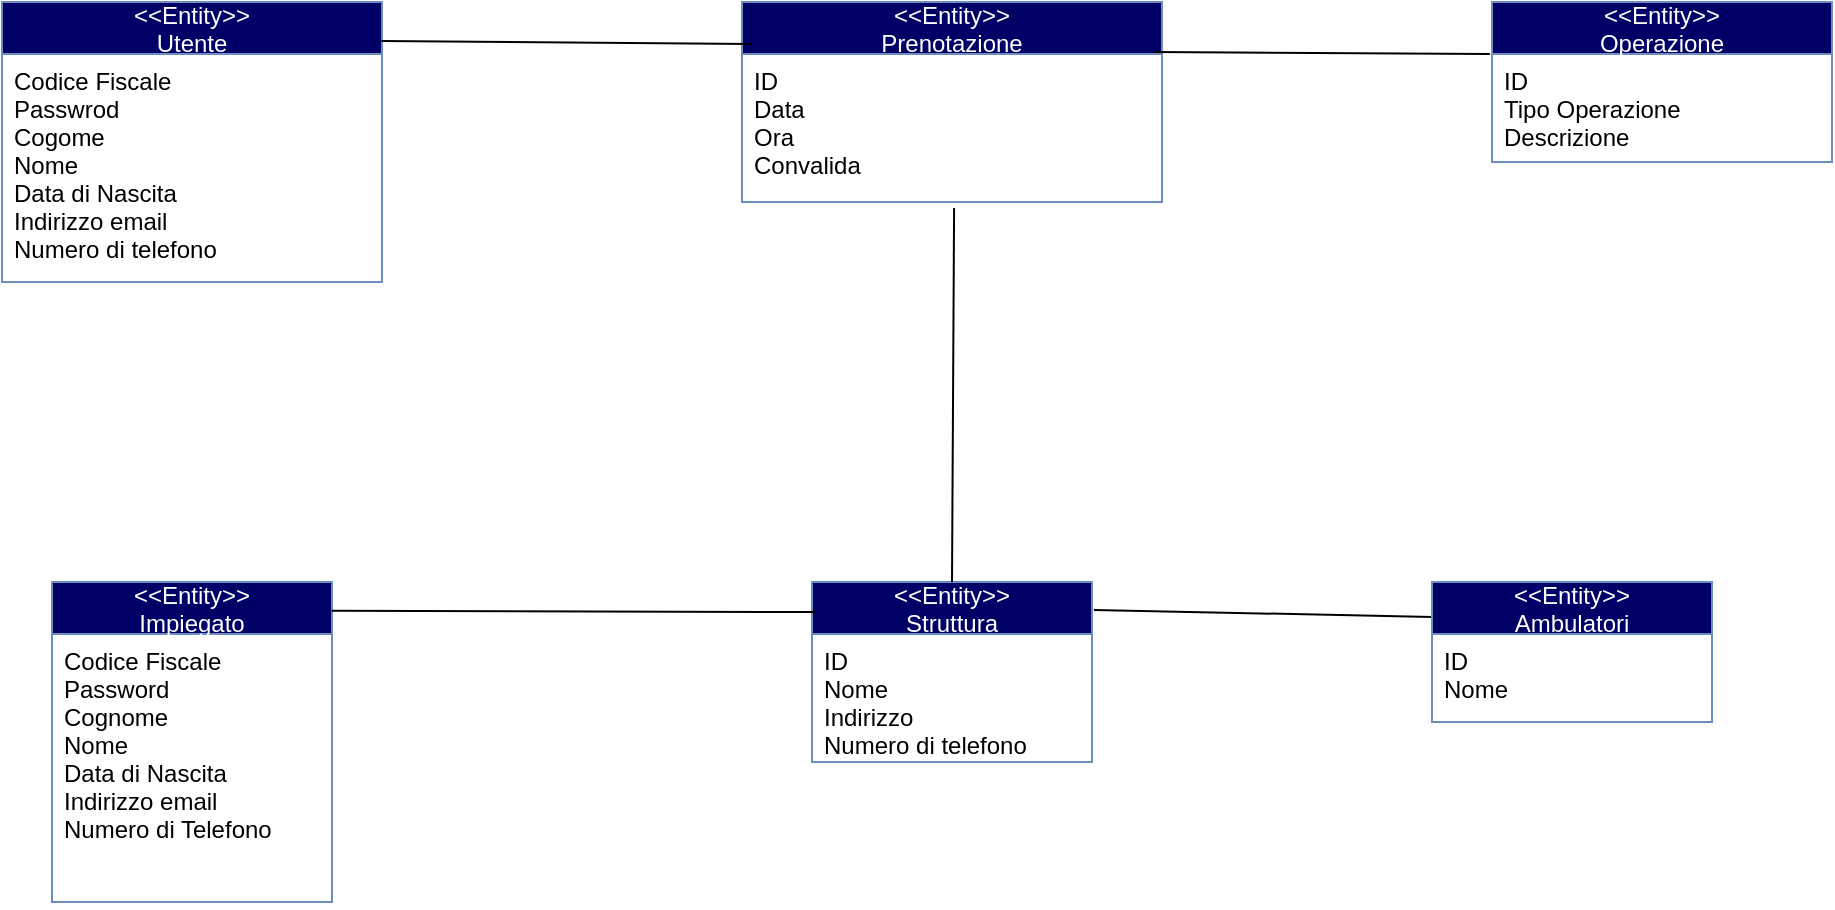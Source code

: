 <mxfile version="13.9.9" type="device"><diagram id="C5RBs43oDa-KdzZeNtuy" name="Page-1"><mxGraphModel dx="460" dy="813" grid="1" gridSize="10" guides="1" tooltips="1" connect="1" arrows="1" fold="1" page="1" pageScale="1" pageWidth="827" pageHeight="1169" math="0" shadow="0"><root><mxCell id="WIyWlLk6GJQsqaUBKTNV-0"/><mxCell id="WIyWlLk6GJQsqaUBKTNV-1" parent="WIyWlLk6GJQsqaUBKTNV-0"/><mxCell id="NP8Hwbfz-Kp9YIErDenA-0" value="&lt;&lt;Entity&gt;&gt;&#10;Utente" style="swimlane;fontStyle=0;childLayout=stackLayout;horizontal=1;startSize=26;horizontalStack=0;resizeParent=1;resizeParentMax=0;resizeLast=0;collapsible=1;marginBottom=0;strokeColor=#6c8ebf;fontColor=#FFFFFF;fillColor=#000066;" parent="WIyWlLk6GJQsqaUBKTNV-1" vertex="1"><mxGeometry x="155" y="110" width="190" height="140" as="geometry"><mxRectangle x="250" y="50" width="90" height="30" as="alternateBounds"/></mxGeometry></mxCell><mxCell id="NP8Hwbfz-Kp9YIErDenA-7" value="Codice Fiscale&#10;Passwrod&#10;Cogome&#10;Nome&#10;Data di Nascita&#10;Indirizzo email&#10;Numero di telefono" style="text;strokeColor=none;fillColor=none;align=left;verticalAlign=top;spacingLeft=4;spacingRight=4;overflow=hidden;rotatable=0;points=[[0,0.5],[1,0.5]];portConstraint=eastwest;" parent="NP8Hwbfz-Kp9YIErDenA-0" vertex="1"><mxGeometry y="26" width="190" height="114" as="geometry"/></mxCell><mxCell id="NP8Hwbfz-Kp9YIErDenA-9" value="&lt;&lt;Entity&gt;&gt;&#10;Prenotazione" style="swimlane;fontStyle=0;childLayout=stackLayout;horizontal=1;startSize=26;horizontalStack=0;resizeParent=1;resizeParentMax=0;resizeLast=0;collapsible=1;marginBottom=0;strokeColor=#6c8ebf;fontColor=#FFFFFF;fillColor=#000066;" parent="WIyWlLk6GJQsqaUBKTNV-1" vertex="1"><mxGeometry x="525" y="110" width="210" height="100" as="geometry"/></mxCell><mxCell id="NP8Hwbfz-Kp9YIErDenA-10" value="ID&#10;Data &#10;Ora&#10;Convalida&#10;" style="text;strokeColor=none;fillColor=none;align=left;verticalAlign=top;spacingLeft=4;spacingRight=4;overflow=hidden;rotatable=0;points=[[0,0.5],[1,0.5]];portConstraint=eastwest;" parent="NP8Hwbfz-Kp9YIErDenA-9" vertex="1"><mxGeometry y="26" width="210" height="74" as="geometry"/></mxCell><mxCell id="NP8Hwbfz-Kp9YIErDenA-13" value="&lt;&lt;Entity&gt;&gt;&#10;Impiegato" style="swimlane;fontStyle=0;childLayout=stackLayout;horizontal=1;startSize=26;horizontalStack=0;resizeParent=1;resizeParentMax=0;resizeLast=0;collapsible=1;marginBottom=0;strokeColor=#6c8ebf;fontColor=#FFFFFF;fillColor=#000066;" parent="WIyWlLk6GJQsqaUBKTNV-1" vertex="1"><mxGeometry x="180" y="400" width="140" height="160" as="geometry"/></mxCell><mxCell id="NP8Hwbfz-Kp9YIErDenA-14" value="Codice Fiscale&#10;Password&#10;Cognome&#10;Nome&#10;Data di Nascita&#10;Indirizzo email&#10;Numero di Telefono" style="text;strokeColor=none;fillColor=none;align=left;verticalAlign=top;spacingLeft=4;spacingRight=4;overflow=hidden;rotatable=0;points=[[0,0.5],[1,0.5]];portConstraint=eastwest;" parent="NP8Hwbfz-Kp9YIErDenA-13" vertex="1"><mxGeometry y="26" width="140" height="134" as="geometry"/></mxCell><mxCell id="NP8Hwbfz-Kp9YIErDenA-21" value="&lt;&lt;Entity&gt;&gt;&#10;Struttura" style="swimlane;fontStyle=0;childLayout=stackLayout;horizontal=1;startSize=26;horizontalStack=0;resizeParent=1;resizeParentMax=0;resizeLast=0;collapsible=1;marginBottom=0;strokeColor=#6c8ebf;fontColor=#FFFFFF;fillColor=#000066;" parent="WIyWlLk6GJQsqaUBKTNV-1" vertex="1"><mxGeometry x="560" y="400" width="140" height="90" as="geometry"/></mxCell><mxCell id="NP8Hwbfz-Kp9YIErDenA-22" value="ID&#10;Nome&#10;Indirizzo&#10;Numero di telefono" style="text;align=left;verticalAlign=top;spacingLeft=4;spacingRight=4;overflow=hidden;rotatable=0;points=[[0,0.5],[1,0.5]];portConstraint=eastwest;" parent="NP8Hwbfz-Kp9YIErDenA-21" vertex="1"><mxGeometry y="26" width="140" height="64" as="geometry"/></mxCell><mxCell id="NP8Hwbfz-Kp9YIErDenA-25" value="" style="endArrow=none;html=1;entryX=0.505;entryY=1.041;entryDx=0;entryDy=0;entryPerimeter=0;exitX=0.5;exitY=0;exitDx=0;exitDy=0;" parent="WIyWlLk6GJQsqaUBKTNV-1" source="NP8Hwbfz-Kp9YIErDenA-21" target="NP8Hwbfz-Kp9YIErDenA-10" edge="1"><mxGeometry width="50" height="50" relative="1" as="geometry"><mxPoint x="610" y="340" as="sourcePoint"/><mxPoint x="660" y="290" as="targetPoint"/></mxGeometry></mxCell><mxCell id="NP8Hwbfz-Kp9YIErDenA-26" value="" style="endArrow=none;html=1;exitX=0.999;exitY=0.09;exitDx=0;exitDy=0;exitPerimeter=0;entryX=0.014;entryY=0.167;entryDx=0;entryDy=0;entryPerimeter=0;" parent="WIyWlLk6GJQsqaUBKTNV-1" source="NP8Hwbfz-Kp9YIErDenA-13" target="NP8Hwbfz-Kp9YIErDenA-21" edge="1"><mxGeometry width="50" height="50" relative="1" as="geometry"><mxPoint x="470" y="400" as="sourcePoint"/><mxPoint x="550" y="414" as="targetPoint"/></mxGeometry></mxCell><mxCell id="1qF9_ZJt6lFK6WZyla-2-0" value="&lt;&lt;Entity&gt;&gt;&#10;Operazione" style="swimlane;fontStyle=0;childLayout=stackLayout;horizontal=1;startSize=26;horizontalStack=0;resizeParent=1;resizeParentMax=0;resizeLast=0;collapsible=1;marginBottom=0;strokeColor=#6c8ebf;fillColor=#000066;fontColor=#FFFFFF;" parent="WIyWlLk6GJQsqaUBKTNV-1" vertex="1"><mxGeometry x="900" y="110" width="170" height="80" as="geometry"/></mxCell><mxCell id="1qF9_ZJt6lFK6WZyla-2-4" value="ID&#10;Tipo Operazione&#10;Descrizione" style="text;strokeColor=none;fillColor=none;align=left;verticalAlign=top;spacingLeft=4;spacingRight=4;overflow=hidden;rotatable=0;points=[[0,0.5],[1,0.5]];portConstraint=eastwest;" parent="1qF9_ZJt6lFK6WZyla-2-0" vertex="1"><mxGeometry y="26" width="170" height="54" as="geometry"/></mxCell><mxCell id="1qF9_ZJt6lFK6WZyla-2-5" value="" style="endArrow=none;html=1;fontColor=#FFFFFF;exitX=0.981;exitY=-0.014;exitDx=0;exitDy=0;exitPerimeter=0;entryX=-0.006;entryY=0;entryDx=0;entryDy=0;entryPerimeter=0;" parent="WIyWlLk6GJQsqaUBKTNV-1" source="NP8Hwbfz-Kp9YIErDenA-10" target="1qF9_ZJt6lFK6WZyla-2-4" edge="1"><mxGeometry width="50" height="50" relative="1" as="geometry"><mxPoint x="640" y="330" as="sourcePoint"/><mxPoint x="899" y="133" as="targetPoint"/></mxGeometry></mxCell><mxCell id="1qF9_ZJt6lFK6WZyla-2-6" value="" style="endArrow=none;html=1;fontColor=#FFFFFF;exitX=1.007;exitY=0.155;exitDx=0;exitDy=0;exitPerimeter=0;entryX=0;entryY=0.25;entryDx=0;entryDy=0;" parent="WIyWlLk6GJQsqaUBKTNV-1" source="NP8Hwbfz-Kp9YIErDenA-21" edge="1" target="z2PrYjHQKyM_pNXaYyVO-0"><mxGeometry width="50" height="50" relative="1" as="geometry"><mxPoint x="640" y="330" as="sourcePoint"/><mxPoint x="870" y="417" as="targetPoint"/></mxGeometry></mxCell><mxCell id="1qF9_ZJt6lFK6WZyla-2-8" value="" style="endArrow=none;html=1;fontColor=#FFFFFF;exitX=0.998;exitY=0.139;exitDx=0;exitDy=0;exitPerimeter=0;" parent="WIyWlLk6GJQsqaUBKTNV-1" source="NP8Hwbfz-Kp9YIErDenA-0" edge="1"><mxGeometry width="50" height="50" relative="1" as="geometry"><mxPoint x="390" y="190" as="sourcePoint"/><mxPoint x="530" y="131" as="targetPoint"/></mxGeometry></mxCell><mxCell id="z2PrYjHQKyM_pNXaYyVO-0" value="&lt;&lt;Entity&gt;&gt;&#10;Ambulatori" style="swimlane;fontStyle=0;childLayout=stackLayout;horizontal=1;startSize=26;horizontalStack=0;resizeParent=1;resizeParentMax=0;resizeLast=0;collapsible=1;marginBottom=0;strokeColor=#6c8ebf;fontColor=#FFFFFF;fillColor=#000066;" vertex="1" parent="WIyWlLk6GJQsqaUBKTNV-1"><mxGeometry x="870" y="400" width="140" height="70" as="geometry"/></mxCell><mxCell id="z2PrYjHQKyM_pNXaYyVO-1" value="ID&#10;Nome" style="text;align=left;verticalAlign=top;spacingLeft=4;spacingRight=4;overflow=hidden;rotatable=0;points=[[0,0.5],[1,0.5]];portConstraint=eastwest;" vertex="1" parent="z2PrYjHQKyM_pNXaYyVO-0"><mxGeometry y="26" width="140" height="44" as="geometry"/></mxCell></root></mxGraphModel></diagram></mxfile>